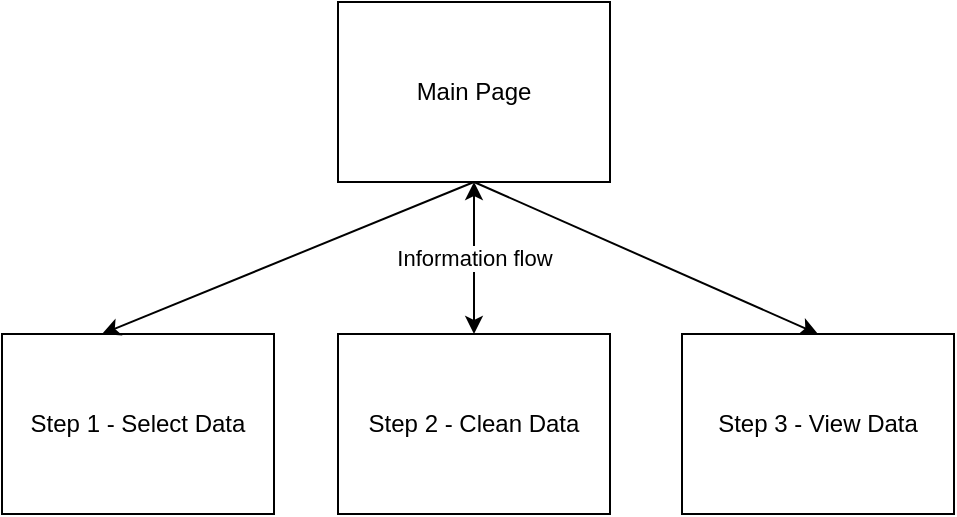 <mxfile version="15.3.2" type="github" pages="2">
  <diagram id="Y0NiAx50SwEWYuFAaub7" name="Page-1">
    <mxGraphModel dx="1768" dy="1726" grid="0" gridSize="10" guides="1" tooltips="1" connect="1" arrows="1" fold="1" page="1" pageScale="1" pageWidth="827" pageHeight="1169" math="0" shadow="0">
      <root>
        <mxCell id="0" />
        <mxCell id="1" parent="0" />
        <mxCell id="TNpdas_gA7QrpboJuXEp-3" value="Main Page" style="shape=note;whiteSpace=wrap;html=1;backgroundOutline=1;darkOpacity=0.05;verticalAlign=middle;size=0;" parent="1" vertex="1">
          <mxGeometry x="198" y="134" width="136" height="90" as="geometry" />
        </mxCell>
        <mxCell id="TNpdas_gA7QrpboJuXEp-4" value="Step 1 - Select Data" style="shape=note;whiteSpace=wrap;html=1;backgroundOutline=1;darkOpacity=0.05;verticalAlign=middle;size=0;" parent="1" vertex="1">
          <mxGeometry x="30" y="300" width="136" height="90" as="geometry" />
        </mxCell>
        <mxCell id="TNpdas_gA7QrpboJuXEp-5" value="Step 2 - Clean Data" style="shape=note;whiteSpace=wrap;html=1;backgroundOutline=1;darkOpacity=0.05;verticalAlign=middle;size=0;" parent="1" vertex="1">
          <mxGeometry x="198" y="300" width="136" height="90" as="geometry" />
        </mxCell>
        <mxCell id="TNpdas_gA7QrpboJuXEp-6" value="Step 3 - View Data" style="shape=note;whiteSpace=wrap;html=1;backgroundOutline=1;darkOpacity=0.05;verticalAlign=middle;size=0;" parent="1" vertex="1">
          <mxGeometry x="370" y="300" width="136" height="90" as="geometry" />
        </mxCell>
        <mxCell id="TNpdas_gA7QrpboJuXEp-20" value="" style="endArrow=none;startArrow=classic;html=1;entryX=0.5;entryY=1;entryDx=0;entryDy=0;entryPerimeter=0;startFill=1;endFill=0;" parent="1" target="TNpdas_gA7QrpboJuXEp-3" edge="1">
          <mxGeometry width="50" height="50" relative="1" as="geometry">
            <mxPoint x="80" y="300" as="sourcePoint" />
            <mxPoint x="130" y="250" as="targetPoint" />
          </mxGeometry>
        </mxCell>
        <mxCell id="atmAMRXL7puzBQqd8n_U-2" value="Information flow" style="endArrow=classic;startArrow=classic;html=1;entryX=0.5;entryY=1;entryDx=0;entryDy=0;entryPerimeter=0;exitX=0;exitY=0;exitDx=68;exitDy=0;exitPerimeter=0;" edge="1" parent="1" source="TNpdas_gA7QrpboJuXEp-5" target="TNpdas_gA7QrpboJuXEp-3">
          <mxGeometry width="50" height="50" relative="1" as="geometry">
            <mxPoint x="268" y="310" as="sourcePoint" />
            <mxPoint x="250" y="220" as="targetPoint" />
          </mxGeometry>
        </mxCell>
        <mxCell id="atmAMRXL7puzBQqd8n_U-3" value="" style="endArrow=none;startArrow=classic;html=1;startFill=1;endFill=0;exitX=0;exitY=0;exitDx=68;exitDy=0;exitPerimeter=0;entryX=0.5;entryY=1;entryDx=0;entryDy=0;entryPerimeter=0;" edge="1" parent="1" source="TNpdas_gA7QrpboJuXEp-6" target="TNpdas_gA7QrpboJuXEp-3">
          <mxGeometry width="50" height="50" relative="1" as="geometry">
            <mxPoint x="90" y="310" as="sourcePoint" />
            <mxPoint x="260" y="220" as="targetPoint" />
          </mxGeometry>
        </mxCell>
      </root>
    </mxGraphModel>
  </diagram>
  <diagram id="52znZT_ahXxuj6-c82qL" name="LoadData">
    <mxGraphModel dx="884" dy="863" grid="0" gridSize="10" guides="1" tooltips="1" connect="1" arrows="1" fold="1" page="1" pageScale="1" pageWidth="827" pageHeight="1169" math="0" shadow="0">
      <root>
        <mxCell id="HWktZ_V_hiQMJNvEhPxj-0" />
        <mxCell id="HWktZ_V_hiQMJNvEhPxj-1" parent="HWktZ_V_hiQMJNvEhPxj-0" />
        <mxCell id="HWktZ_V_hiQMJNvEhPxj-2" value="Node.js server" style="whiteSpace=wrap;html=1;aspect=fixed;verticalAlign=top;" parent="HWktZ_V_hiQMJNvEhPxj-1" vertex="1">
          <mxGeometry x="70" y="60" width="125" height="125" as="geometry" />
        </mxCell>
        <mxCell id="HWktZ_V_hiQMJNvEhPxj-3" value="LoadData.jsx" style="rounded=0;whiteSpace=wrap;html=1;verticalAlign=top;" parent="HWktZ_V_hiQMJNvEhPxj-1" vertex="1">
          <mxGeometry x="280" y="65" width="90" height="120" as="geometry" />
        </mxCell>
        <mxCell id="HWktZ_V_hiQMJNvEhPxj-4" value="Library: TableToJSON" style="rounded=1;whiteSpace=wrap;html=1;verticalAlign=top;" parent="HWktZ_V_hiQMJNvEhPxj-1" vertex="1">
          <mxGeometry x="82" y="105" width="86" height="40" as="geometry" />
        </mxCell>
        <mxCell id="HWktZ_V_hiQMJNvEhPxj-5" value="URL" style="curved=1;endArrow=classic;html=1;" parent="HWktZ_V_hiQMJNvEhPxj-1" edge="1">
          <mxGeometry width="50" height="50" relative="1" as="geometry">
            <mxPoint x="278" y="105" as="sourcePoint" />
            <mxPoint x="168" y="105" as="targetPoint" />
            <Array as="points">
              <mxPoint x="248" y="85" />
              <mxPoint x="198" y="85" />
            </Array>
          </mxGeometry>
        </mxCell>
        <mxCell id="HWktZ_V_hiQMJNvEhPxj-6" value="TableData" style="curved=1;endArrow=none;html=1;strokeColor=default;startArrow=classic;startFill=1;endFill=0;" parent="HWktZ_V_hiQMJNvEhPxj-1" edge="1">
          <mxGeometry width="50" height="50" relative="1" as="geometry">
            <mxPoint x="278" y="145" as="sourcePoint" />
            <mxPoint x="168" y="145" as="targetPoint" />
            <Array as="points">
              <mxPoint x="260" y="160" />
              <mxPoint x="210" y="170" />
            </Array>
          </mxGeometry>
        </mxCell>
        <mxCell id="HWktZ_V_hiQMJNvEhPxj-8" value="Table&lt;br&gt;Selected" style="endArrow=classic;html=1;strokeColor=default;" parent="HWktZ_V_hiQMJNvEhPxj-1" edge="1">
          <mxGeometry width="50" height="50" relative="1" as="geometry">
            <mxPoint x="370" y="124.66" as="sourcePoint" />
            <mxPoint x="451" y="124.95" as="targetPoint" />
          </mxGeometry>
        </mxCell>
        <mxCell id="HWktZ_V_hiQMJNvEhPxj-16" value="ConversionUtilities.&lt;br&gt;processDataTable()" style="rounded=1;whiteSpace=wrap;html=1;verticalAlign=top;" parent="HWktZ_V_hiQMJNvEhPxj-1" vertex="1">
          <mxGeometry x="450" y="105" width="150" height="40" as="geometry" />
        </mxCell>
        <mxCell id="HWktZ_V_hiQMJNvEhPxj-23" style="edgeStyle=orthogonalEdgeStyle;rounded=0;orthogonalLoop=1;jettySize=auto;html=1;exitX=0.627;exitY=0;exitDx=0;exitDy=0;fontSize=11;startArrow=classic;startFill=1;endArrow=none;endFill=0;strokeColor=default;exitPerimeter=0;entryX=1;entryY=0.5;entryDx=0;entryDy=0;" parent="HWktZ_V_hiQMJNvEhPxj-1" source="HWktZ_V_hiQMJNvEhPxj-22" target="HWktZ_V_hiQMJNvEhPxj-17" edge="1">
          <mxGeometry relative="1" as="geometry">
            <mxPoint x="690" y="25.034" as="targetPoint" />
          </mxGeometry>
        </mxCell>
        <mxCell id="HWktZ_V_hiQMJNvEhPxj-24" value="ConvertedData" style="edgeLabel;html=1;align=center;verticalAlign=middle;resizable=0;points=[];fontSize=11;" parent="HWktZ_V_hiQMJNvEhPxj-23" vertex="1" connectable="0">
          <mxGeometry x="0.494" y="-2" relative="1" as="geometry">
            <mxPoint as="offset" />
          </mxGeometry>
        </mxCell>
        <mxCell id="HWktZ_V_hiQMJNvEhPxj-17" value="Main.jsx" style="rounded=0;whiteSpace=wrap;html=1;verticalAlign=top;" parent="HWktZ_V_hiQMJNvEhPxj-1" vertex="1">
          <mxGeometry x="465" y="10" width="120" height="30" as="geometry" />
        </mxCell>
        <mxCell id="HWktZ_V_hiQMJNvEhPxj-18" value="" style="endArrow=classic;html=1;fontSize=7;strokeColor=default;exitX=0.5;exitY=0;exitDx=0;exitDy=0;" parent="HWktZ_V_hiQMJNvEhPxj-1" source="HWktZ_V_hiQMJNvEhPxj-16" target="HWktZ_V_hiQMJNvEhPxj-17" edge="1">
          <mxGeometry width="50" height="50" relative="1" as="geometry">
            <mxPoint x="540" y="220" as="sourcePoint" />
            <mxPoint x="590" y="170" as="targetPoint" />
          </mxGeometry>
        </mxCell>
        <mxCell id="HWktZ_V_hiQMJNvEhPxj-19" value="Converted Data" style="edgeLabel;html=1;align=center;verticalAlign=middle;resizable=0;points=[];fontSize=11;" parent="HWktZ_V_hiQMJNvEhPxj-18" vertex="1" connectable="0">
          <mxGeometry x="-0.223" relative="1" as="geometry">
            <mxPoint as="offset" />
          </mxGeometry>
        </mxCell>
        <mxCell id="HWktZ_V_hiQMJNvEhPxj-20" value="" style="endArrow=classic;html=1;strokeColor=default;exitX=1;exitY=0.5;exitDx=0;exitDy=0;" parent="HWktZ_V_hiQMJNvEhPxj-1" source="HWktZ_V_hiQMJNvEhPxj-16" edge="1">
          <mxGeometry width="50" height="50" relative="1" as="geometry">
            <mxPoint x="399" y="134.71" as="sourcePoint" />
            <mxPoint x="690" y="125" as="targetPoint" />
          </mxGeometry>
        </mxCell>
        <mxCell id="HWktZ_V_hiQMJNvEhPxj-22" value="CleanData.jsx" style="rounded=0;whiteSpace=wrap;html=1;verticalAlign=top;" parent="HWktZ_V_hiQMJNvEhPxj-1" vertex="1">
          <mxGeometry x="690" y="65" width="80" height="120" as="geometry" />
        </mxCell>
        <mxCell id="HWktZ_V_hiQMJNvEhPxj-37" value="Main.jsx" style="rounded=0;whiteSpace=wrap;html=1;verticalAlign=top;" parent="HWktZ_V_hiQMJNvEhPxj-1" vertex="1">
          <mxGeometry x="20" y="473" width="120" height="30" as="geometry" />
        </mxCell>
        <mxCell id="HWktZ_V_hiQMJNvEhPxj-41" value="CleanData.jsx" style="rounded=0;whiteSpace=wrap;html=1;verticalAlign=top;" parent="HWktZ_V_hiQMJNvEhPxj-1" vertex="1">
          <mxGeometry x="308" y="428" width="80" height="120" as="geometry" />
        </mxCell>
        <mxCell id="HWktZ_V_hiQMJNvEhPxj-42" value="" style="endArrow=classic;html=1;fontSize=11;strokeColor=default;align=right;exitX=1;exitY=0.5;exitDx=0;exitDy=0;entryX=0;entryY=0.5;entryDx=0;entryDy=0;" parent="HWktZ_V_hiQMJNvEhPxj-1" source="HWktZ_V_hiQMJNvEhPxj-37" target="HWktZ_V_hiQMJNvEhPxj-41" edge="1">
          <mxGeometry width="50" height="50" relative="1" as="geometry">
            <mxPoint x="351" y="406" as="sourcePoint" />
            <mxPoint x="401" y="356" as="targetPoint" />
          </mxGeometry>
        </mxCell>
        <mxCell id="HWktZ_V_hiQMJNvEhPxj-43" value="Converted Data" style="edgeLabel;html=1;align=center;verticalAlign=middle;resizable=0;points=[];fontSize=11;" parent="HWktZ_V_hiQMJNvEhPxj-42" vertex="1" connectable="0">
          <mxGeometry x="-0.221" y="-3" relative="1" as="geometry">
            <mxPoint y="-5" as="offset" />
          </mxGeometry>
        </mxCell>
        <mxCell id="HWktZ_V_hiQMJNvEhPxj-44" value="ConversionUtilities.&lt;br&gt;buiildDataToView()" style="rounded=1;whiteSpace=wrap;html=1;verticalAlign=top;" parent="HWktZ_V_hiQMJNvEhPxj-1" vertex="1">
          <mxGeometry x="465" y="466" width="150" height="40" as="geometry" />
        </mxCell>
        <mxCell id="HWktZ_V_hiQMJNvEhPxj-45" style="edgeStyle=orthogonalEdgeStyle;rounded=0;orthogonalLoop=1;jettySize=auto;html=1;exitX=0.627;exitY=0;exitDx=0;exitDy=0;fontSize=11;startArrow=classic;startFill=1;endArrow=none;endFill=0;strokeColor=default;exitPerimeter=0;entryX=1;entryY=0.5;entryDx=0;entryDy=0;" parent="HWktZ_V_hiQMJNvEhPxj-1" source="HWktZ_V_hiQMJNvEhPxj-51" target="HWktZ_V_hiQMJNvEhPxj-47" edge="1">
          <mxGeometry relative="1" as="geometry">
            <mxPoint x="705" y="386.034" as="targetPoint" />
          </mxGeometry>
        </mxCell>
        <mxCell id="HWktZ_V_hiQMJNvEhPxj-55" value="DataToView" style="edgeLabel;html=1;align=center;verticalAlign=middle;resizable=0;points=[];fontSize=11;" parent="HWktZ_V_hiQMJNvEhPxj-45" vertex="1" connectable="0">
          <mxGeometry x="0.597" y="-1" relative="1" as="geometry">
            <mxPoint as="offset" />
          </mxGeometry>
        </mxCell>
        <mxCell id="HWktZ_V_hiQMJNvEhPxj-47" value="Main.jsx" style="rounded=0;whiteSpace=wrap;html=1;verticalAlign=top;" parent="HWktZ_V_hiQMJNvEhPxj-1" vertex="1">
          <mxGeometry x="480" y="371" width="120" height="30" as="geometry" />
        </mxCell>
        <mxCell id="HWktZ_V_hiQMJNvEhPxj-48" value="" style="endArrow=classic;html=1;fontSize=7;strokeColor=default;exitX=0.5;exitY=0;exitDx=0;exitDy=0;" parent="HWktZ_V_hiQMJNvEhPxj-1" source="HWktZ_V_hiQMJNvEhPxj-44" target="HWktZ_V_hiQMJNvEhPxj-47" edge="1">
          <mxGeometry width="50" height="50" relative="1" as="geometry">
            <mxPoint x="555" y="581" as="sourcePoint" />
            <mxPoint x="605" y="531" as="targetPoint" />
          </mxGeometry>
        </mxCell>
        <mxCell id="HWktZ_V_hiQMJNvEhPxj-49" value="DataToView" style="edgeLabel;html=1;align=center;verticalAlign=middle;resizable=0;points=[];fontSize=11;" parent="HWktZ_V_hiQMJNvEhPxj-48" vertex="1" connectable="0">
          <mxGeometry x="-0.223" relative="1" as="geometry">
            <mxPoint as="offset" />
          </mxGeometry>
        </mxCell>
        <mxCell id="HWktZ_V_hiQMJNvEhPxj-50" value="" style="endArrow=classic;html=1;strokeColor=default;exitX=1;exitY=0.5;exitDx=0;exitDy=0;" parent="HWktZ_V_hiQMJNvEhPxj-1" source="HWktZ_V_hiQMJNvEhPxj-44" edge="1">
          <mxGeometry width="50" height="50" relative="1" as="geometry">
            <mxPoint x="414" y="495.71" as="sourcePoint" />
            <mxPoint x="705" y="486" as="targetPoint" />
          </mxGeometry>
        </mxCell>
        <mxCell id="HWktZ_V_hiQMJNvEhPxj-51" value="ViewData.jsx" style="rounded=0;whiteSpace=wrap;html=1;verticalAlign=top;" parent="HWktZ_V_hiQMJNvEhPxj-1" vertex="1">
          <mxGeometry x="705" y="426" width="80" height="120" as="geometry" />
        </mxCell>
        <mxCell id="HWktZ_V_hiQMJNvEhPxj-52" value="" style="endArrow=classic;html=1;fontSize=11;strokeColor=default;align=right;exitX=1;exitY=0.5;exitDx=0;exitDy=0;" parent="HWktZ_V_hiQMJNvEhPxj-1" edge="1">
          <mxGeometry width="50" height="50" relative="1" as="geometry">
            <mxPoint x="388" y="487.5" as="sourcePoint" />
            <mxPoint x="463" y="488" as="targetPoint" />
          </mxGeometry>
        </mxCell>
        <mxCell id="HWktZ_V_hiQMJNvEhPxj-53" value="Next" style="edgeLabel;html=1;align=center;verticalAlign=middle;resizable=0;points=[];fontSize=11;" parent="HWktZ_V_hiQMJNvEhPxj-52" vertex="1" connectable="0">
          <mxGeometry x="-0.221" y="-3" relative="1" as="geometry">
            <mxPoint y="-5" as="offset" />
          </mxGeometry>
        </mxCell>
        <mxCell id="HWktZ_V_hiQMJNvEhPxj-56" value="ViewData.jsx" style="rounded=0;whiteSpace=wrap;html=1;verticalAlign=top;" parent="HWktZ_V_hiQMJNvEhPxj-1" vertex="1">
          <mxGeometry x="243" y="639" width="128" height="173" as="geometry" />
        </mxCell>
        <mxCell id="HWktZ_V_hiQMJNvEhPxj-57" value="Library: HandsOnTable" style="rounded=1;whiteSpace=wrap;html=1;verticalAlign=top;" parent="HWktZ_V_hiQMJNvEhPxj-1" vertex="1">
          <mxGeometry x="262" y="703.5" width="86" height="40" as="geometry" />
        </mxCell>
        <mxCell id="HWktZ_V_hiQMJNvEhPxj-58" value="CleanData.jsx" style="rounded=0;whiteSpace=wrap;html=1;verticalAlign=top;" parent="HWktZ_V_hiQMJNvEhPxj-1" vertex="1">
          <mxGeometry x="49" y="639" width="80" height="120" as="geometry" />
        </mxCell>
        <mxCell id="HWktZ_V_hiQMJNvEhPxj-60" value="Refine Data" style="curved=1;endArrow=classic;html=1;" parent="HWktZ_V_hiQMJNvEhPxj-1" edge="1">
          <mxGeometry width="50" height="50" relative="1" as="geometry">
            <mxPoint x="241" y="637" as="sourcePoint" />
            <mxPoint x="131" y="637" as="targetPoint" />
            <Array as="points">
              <mxPoint x="211" y="617" />
              <mxPoint x="161" y="617" />
            </Array>
          </mxGeometry>
        </mxCell>
        <mxCell id="HWktZ_V_hiQMJNvEhPxj-65" value="" style="edgeStyle=orthogonalEdgeStyle;rounded=0;orthogonalLoop=1;jettySize=auto;html=1;fontSize=11;startArrow=classic;startFill=1;endArrow=none;endFill=0;strokeColor=default;align=right;" parent="HWktZ_V_hiQMJNvEhPxj-1" source="HWktZ_V_hiQMJNvEhPxj-62" target="HWktZ_V_hiQMJNvEhPxj-57" edge="1">
          <mxGeometry relative="1" as="geometry" />
        </mxCell>
        <mxCell id="HWktZ_V_hiQMJNvEhPxj-68" value="Visualiise&lt;br&gt;Row /Col" style="edgeLabel;html=1;align=center;verticalAlign=middle;resizable=0;points=[];fontSize=11;" parent="HWktZ_V_hiQMJNvEhPxj-65" vertex="1" connectable="0">
          <mxGeometry x="0.258" relative="1" as="geometry">
            <mxPoint x="18" as="offset" />
          </mxGeometry>
        </mxCell>
        <mxCell id="HWktZ_V_hiQMJNvEhPxj-66" value="VisualiseModal.jsx" style="rounded=0;whiteSpace=wrap;html=1;verticalAlign=top;" parent="HWktZ_V_hiQMJNvEhPxj-1" vertex="1">
          <mxGeometry x="665" y="637.5" width="122" height="176" as="geometry" />
        </mxCell>
        <mxCell id="HWktZ_V_hiQMJNvEhPxj-62" value="VisualisationData&lt;br&gt;.MakeData()" style="rounded=1;whiteSpace=wrap;html=1;verticalAlign=top;" parent="HWktZ_V_hiQMJNvEhPxj-1" vertex="1">
          <mxGeometry x="468" y="704.25" width="116" height="37.75" as="geometry" />
        </mxCell>
        <mxCell id="HWktZ_V_hiQMJNvEhPxj-76" value="" style="edgeStyle=orthogonalEdgeStyle;rounded=0;orthogonalLoop=1;jettySize=auto;html=1;fontSize=11;startArrow=classic;startFill=1;endArrow=none;endFill=0;strokeColor=default;align=right;" parent="HWktZ_V_hiQMJNvEhPxj-1" source="HWktZ_V_hiQMJNvEhPxj-67" target="HWktZ_V_hiQMJNvEhPxj-71" edge="1">
          <mxGeometry relative="1" as="geometry" />
        </mxCell>
        <mxCell id="HWktZ_V_hiQMJNvEhPxj-67" value="Library: D3" style="rounded=1;whiteSpace=wrap;html=1;verticalAlign=top;" parent="HWktZ_V_hiQMJNvEhPxj-1" vertex="1">
          <mxGeometry x="683" y="769.5" width="86" height="31" as="geometry" />
        </mxCell>
        <mxCell id="HWktZ_V_hiQMJNvEhPxj-69" value="ExportModal.jsx" style="rounded=0;whiteSpace=wrap;html=1;verticalAlign=top;" parent="HWktZ_V_hiQMJNvEhPxj-1" vertex="1">
          <mxGeometry x="242" y="871" width="130" height="35" as="geometry" />
        </mxCell>
        <mxCell id="HWktZ_V_hiQMJNvEhPxj-70" value="Export grid data" style="endArrow=classic;html=1;fontSize=11;strokeColor=default;align=center;exitX=0.5;exitY=1;exitDx=0;exitDy=0;" parent="HWktZ_V_hiQMJNvEhPxj-1" source="HWktZ_V_hiQMJNvEhPxj-56" target="HWktZ_V_hiQMJNvEhPxj-69" edge="1">
          <mxGeometry width="50" height="50" relative="1" as="geometry">
            <mxPoint x="95" y="960" as="sourcePoint" />
            <mxPoint x="145" y="910" as="targetPoint" />
          </mxGeometry>
        </mxCell>
        <mxCell id="HWktZ_V_hiQMJNvEhPxj-73" style="edgeStyle=orthogonalEdgeStyle;rounded=0;orthogonalLoop=1;jettySize=auto;html=1;exitX=0;exitY=0.5;exitDx=0;exitDy=0;entryX=1;entryY=0.5;entryDx=0;entryDy=0;fontSize=11;startArrow=classic;startFill=1;endArrow=none;endFill=0;strokeColor=default;align=right;" parent="HWktZ_V_hiQMJNvEhPxj-1" source="HWktZ_V_hiQMJNvEhPxj-71" target="HWktZ_V_hiQMJNvEhPxj-62" edge="1">
          <mxGeometry relative="1" as="geometry" />
        </mxCell>
        <mxCell id="HWktZ_V_hiQMJNvEhPxj-71" value="DrawChart.js" style="rounded=1;whiteSpace=wrap;html=1;verticalAlign=top;" parent="HWktZ_V_hiQMJNvEhPxj-1" vertex="1">
          <mxGeometry x="683" y="677.5" width="86" height="31" as="geometry" />
        </mxCell>
      </root>
    </mxGraphModel>
  </diagram>
</mxfile>
